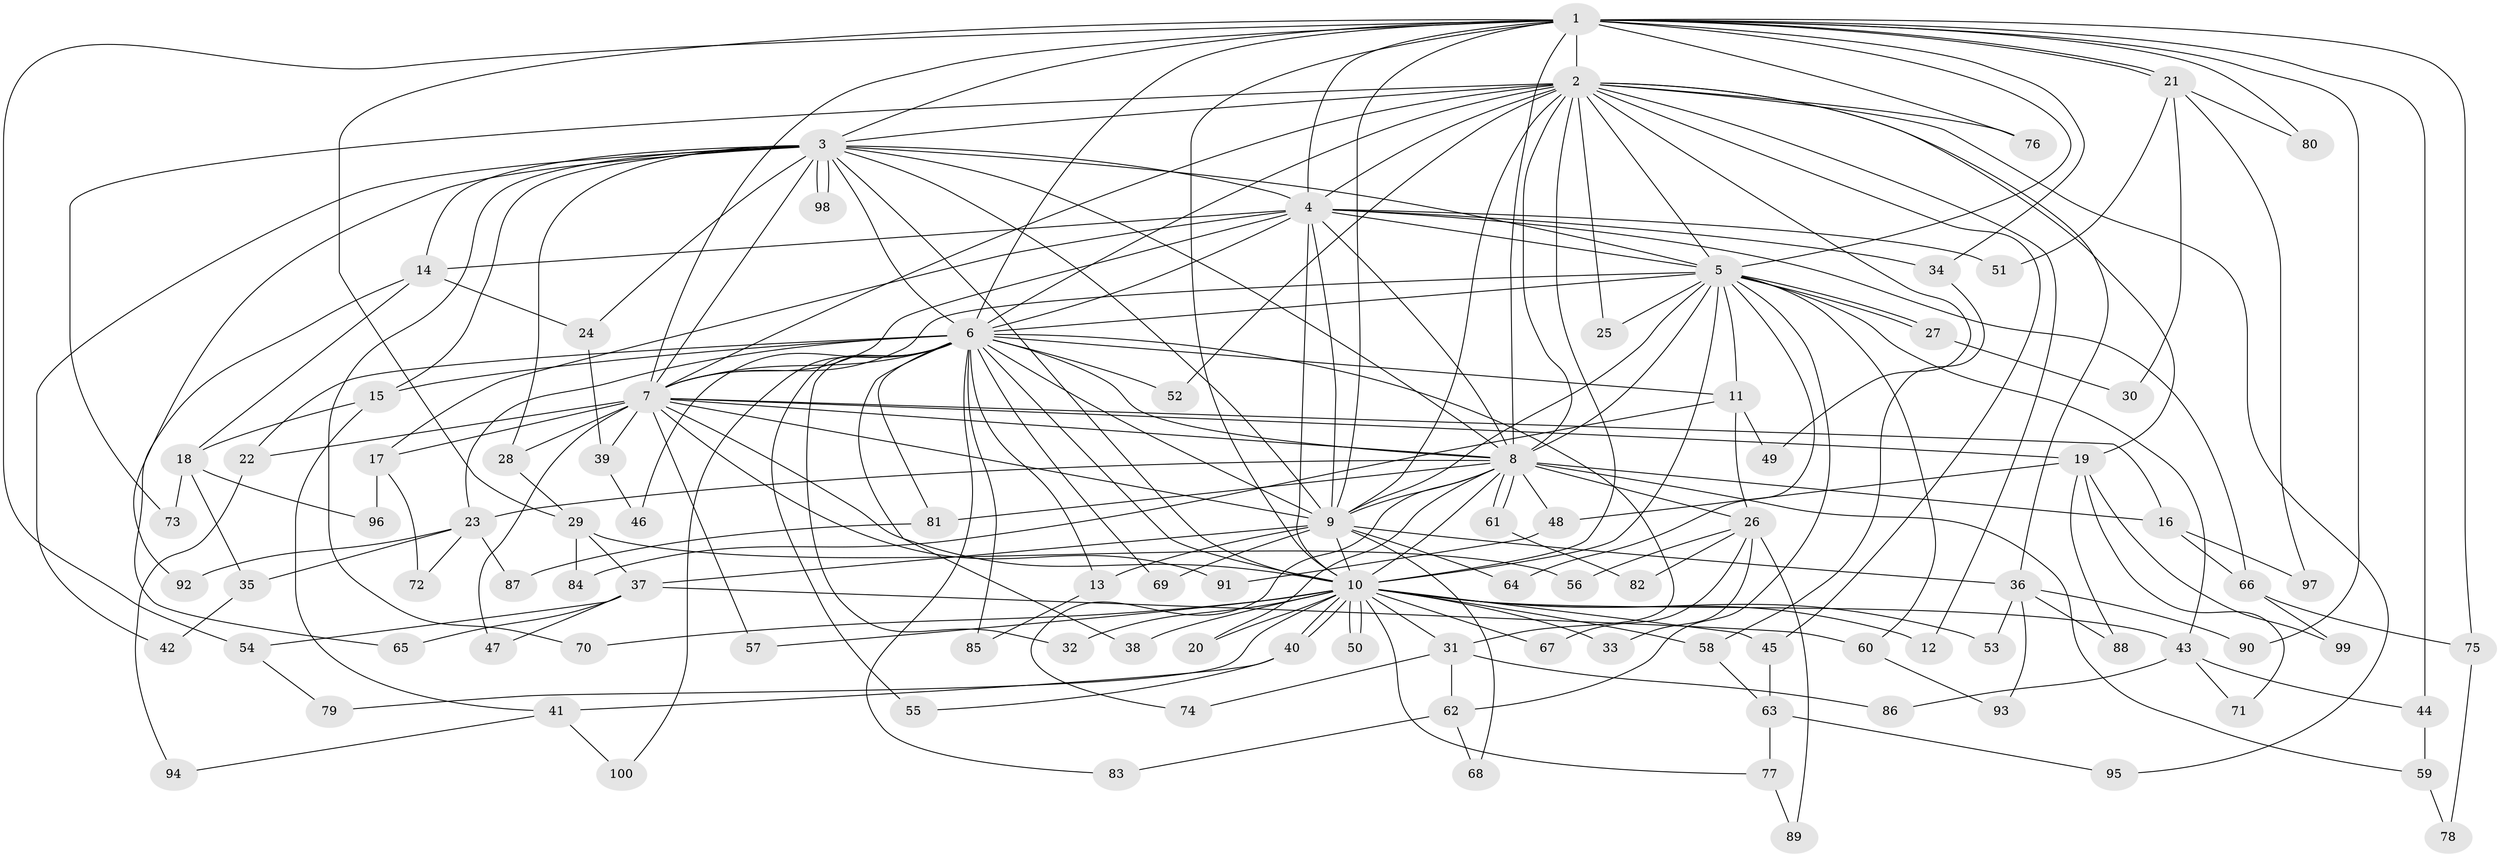 // Generated by graph-tools (version 1.1) at 2025/11/02/21/25 10:11:07]
// undirected, 100 vertices, 225 edges
graph export_dot {
graph [start="1"]
  node [color=gray90,style=filled];
  1;
  2;
  3;
  4;
  5;
  6;
  7;
  8;
  9;
  10;
  11;
  12;
  13;
  14;
  15;
  16;
  17;
  18;
  19;
  20;
  21;
  22;
  23;
  24;
  25;
  26;
  27;
  28;
  29;
  30;
  31;
  32;
  33;
  34;
  35;
  36;
  37;
  38;
  39;
  40;
  41;
  42;
  43;
  44;
  45;
  46;
  47;
  48;
  49;
  50;
  51;
  52;
  53;
  54;
  55;
  56;
  57;
  58;
  59;
  60;
  61;
  62;
  63;
  64;
  65;
  66;
  67;
  68;
  69;
  70;
  71;
  72;
  73;
  74;
  75;
  76;
  77;
  78;
  79;
  80;
  81;
  82;
  83;
  84;
  85;
  86;
  87;
  88;
  89;
  90;
  91;
  92;
  93;
  94;
  95;
  96;
  97;
  98;
  99;
  100;
  1 -- 2;
  1 -- 3;
  1 -- 4;
  1 -- 5;
  1 -- 6;
  1 -- 7;
  1 -- 8;
  1 -- 9;
  1 -- 10;
  1 -- 21;
  1 -- 21;
  1 -- 29;
  1 -- 34;
  1 -- 44;
  1 -- 54;
  1 -- 75;
  1 -- 76;
  1 -- 80;
  1 -- 90;
  2 -- 3;
  2 -- 4;
  2 -- 5;
  2 -- 6;
  2 -- 7;
  2 -- 8;
  2 -- 9;
  2 -- 10;
  2 -- 12;
  2 -- 19;
  2 -- 25;
  2 -- 36;
  2 -- 45;
  2 -- 49;
  2 -- 52;
  2 -- 73;
  2 -- 76;
  2 -- 95;
  3 -- 4;
  3 -- 5;
  3 -- 6;
  3 -- 7;
  3 -- 8;
  3 -- 9;
  3 -- 10;
  3 -- 14;
  3 -- 15;
  3 -- 24;
  3 -- 28;
  3 -- 42;
  3 -- 70;
  3 -- 92;
  3 -- 98;
  3 -- 98;
  4 -- 5;
  4 -- 6;
  4 -- 7;
  4 -- 8;
  4 -- 9;
  4 -- 10;
  4 -- 14;
  4 -- 17;
  4 -- 34;
  4 -- 51;
  4 -- 66;
  5 -- 6;
  5 -- 7;
  5 -- 8;
  5 -- 9;
  5 -- 10;
  5 -- 11;
  5 -- 25;
  5 -- 27;
  5 -- 27;
  5 -- 43;
  5 -- 60;
  5 -- 62;
  5 -- 64;
  6 -- 7;
  6 -- 8;
  6 -- 9;
  6 -- 10;
  6 -- 11;
  6 -- 13;
  6 -- 15;
  6 -- 22;
  6 -- 23;
  6 -- 31;
  6 -- 32;
  6 -- 38;
  6 -- 46;
  6 -- 52;
  6 -- 55;
  6 -- 69;
  6 -- 81;
  6 -- 83;
  6 -- 85;
  6 -- 100;
  7 -- 8;
  7 -- 9;
  7 -- 10;
  7 -- 16;
  7 -- 17;
  7 -- 19;
  7 -- 22;
  7 -- 28;
  7 -- 39;
  7 -- 47;
  7 -- 57;
  7 -- 91;
  8 -- 9;
  8 -- 10;
  8 -- 16;
  8 -- 20;
  8 -- 23;
  8 -- 26;
  8 -- 48;
  8 -- 59;
  8 -- 61;
  8 -- 61;
  8 -- 74;
  8 -- 81;
  9 -- 10;
  9 -- 13;
  9 -- 36;
  9 -- 37;
  9 -- 64;
  9 -- 68;
  9 -- 69;
  10 -- 12;
  10 -- 20;
  10 -- 31;
  10 -- 32;
  10 -- 33;
  10 -- 38;
  10 -- 40;
  10 -- 40;
  10 -- 43;
  10 -- 45;
  10 -- 50;
  10 -- 50;
  10 -- 53;
  10 -- 57;
  10 -- 58;
  10 -- 67;
  10 -- 70;
  10 -- 77;
  10 -- 79;
  11 -- 26;
  11 -- 49;
  11 -- 84;
  13 -- 85;
  14 -- 18;
  14 -- 24;
  14 -- 65;
  15 -- 18;
  15 -- 41;
  16 -- 66;
  16 -- 97;
  17 -- 72;
  17 -- 96;
  18 -- 35;
  18 -- 73;
  18 -- 96;
  19 -- 48;
  19 -- 71;
  19 -- 88;
  19 -- 99;
  21 -- 30;
  21 -- 51;
  21 -- 80;
  21 -- 97;
  22 -- 94;
  23 -- 35;
  23 -- 72;
  23 -- 87;
  23 -- 92;
  24 -- 39;
  26 -- 33;
  26 -- 56;
  26 -- 67;
  26 -- 82;
  26 -- 89;
  27 -- 30;
  28 -- 29;
  29 -- 37;
  29 -- 56;
  29 -- 84;
  31 -- 62;
  31 -- 74;
  31 -- 86;
  34 -- 58;
  35 -- 42;
  36 -- 53;
  36 -- 88;
  36 -- 90;
  36 -- 93;
  37 -- 47;
  37 -- 54;
  37 -- 60;
  37 -- 65;
  39 -- 46;
  40 -- 41;
  40 -- 55;
  41 -- 94;
  41 -- 100;
  43 -- 44;
  43 -- 71;
  43 -- 86;
  44 -- 59;
  45 -- 63;
  48 -- 91;
  54 -- 79;
  58 -- 63;
  59 -- 78;
  60 -- 93;
  61 -- 82;
  62 -- 68;
  62 -- 83;
  63 -- 77;
  63 -- 95;
  66 -- 75;
  66 -- 99;
  75 -- 78;
  77 -- 89;
  81 -- 87;
}

